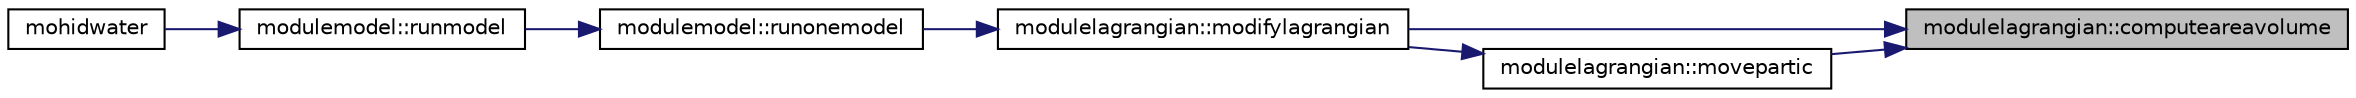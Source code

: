 digraph "modulelagrangian::computeareavolume"
{
 // LATEX_PDF_SIZE
  edge [fontname="Helvetica",fontsize="10",labelfontname="Helvetica",labelfontsize="10"];
  node [fontname="Helvetica",fontsize="10",shape=record];
  rankdir="RL";
  Node1 [label="modulelagrangian::computeareavolume",height=0.2,width=0.4,color="black", fillcolor="grey75", style="filled", fontcolor="black",tooltip=" "];
  Node1 -> Node2 [dir="back",color="midnightblue",fontsize="10",style="solid"];
  Node2 [label="modulelagrangian::modifylagrangian",height=0.2,width=0.4,color="black", fillcolor="white", style="filled",URL="$namespacemodulelagrangian.html#a1097f962a7a848d12f7f3036993f7b93",tooltip=" "];
  Node2 -> Node3 [dir="back",color="midnightblue",fontsize="10",style="solid"];
  Node3 [label="modulemodel::runonemodel",height=0.2,width=0.4,color="black", fillcolor="white", style="filled",URL="$namespacemodulemodel.html#ab22d85061a595a03c83c11766cba5587",tooltip=" "];
  Node3 -> Node4 [dir="back",color="midnightblue",fontsize="10",style="solid"];
  Node4 [label="modulemodel::runmodel",height=0.2,width=0.4,color="black", fillcolor="white", style="filled",URL="$namespacemodulemodel.html#a16a07d5b28a4877790acec46aed111b6",tooltip=" "];
  Node4 -> Node5 [dir="back",color="midnightblue",fontsize="10",style="solid"];
  Node5 [label="mohidwater",height=0.2,width=0.4,color="black", fillcolor="white", style="filled",URL="$_main_8_f90.html#a22cacab418d9e36dcaa8c3aef44b4185",tooltip=" "];
  Node1 -> Node6 [dir="back",color="midnightblue",fontsize="10",style="solid"];
  Node6 [label="modulelagrangian::movepartic",height=0.2,width=0.4,color="black", fillcolor="white", style="filled",URL="$namespacemodulelagrangian.html#ad9212277994fb1a55e17c7e17d66aabc",tooltip=" "];
  Node6 -> Node2 [dir="back",color="midnightblue",fontsize="10",style="solid"];
}
